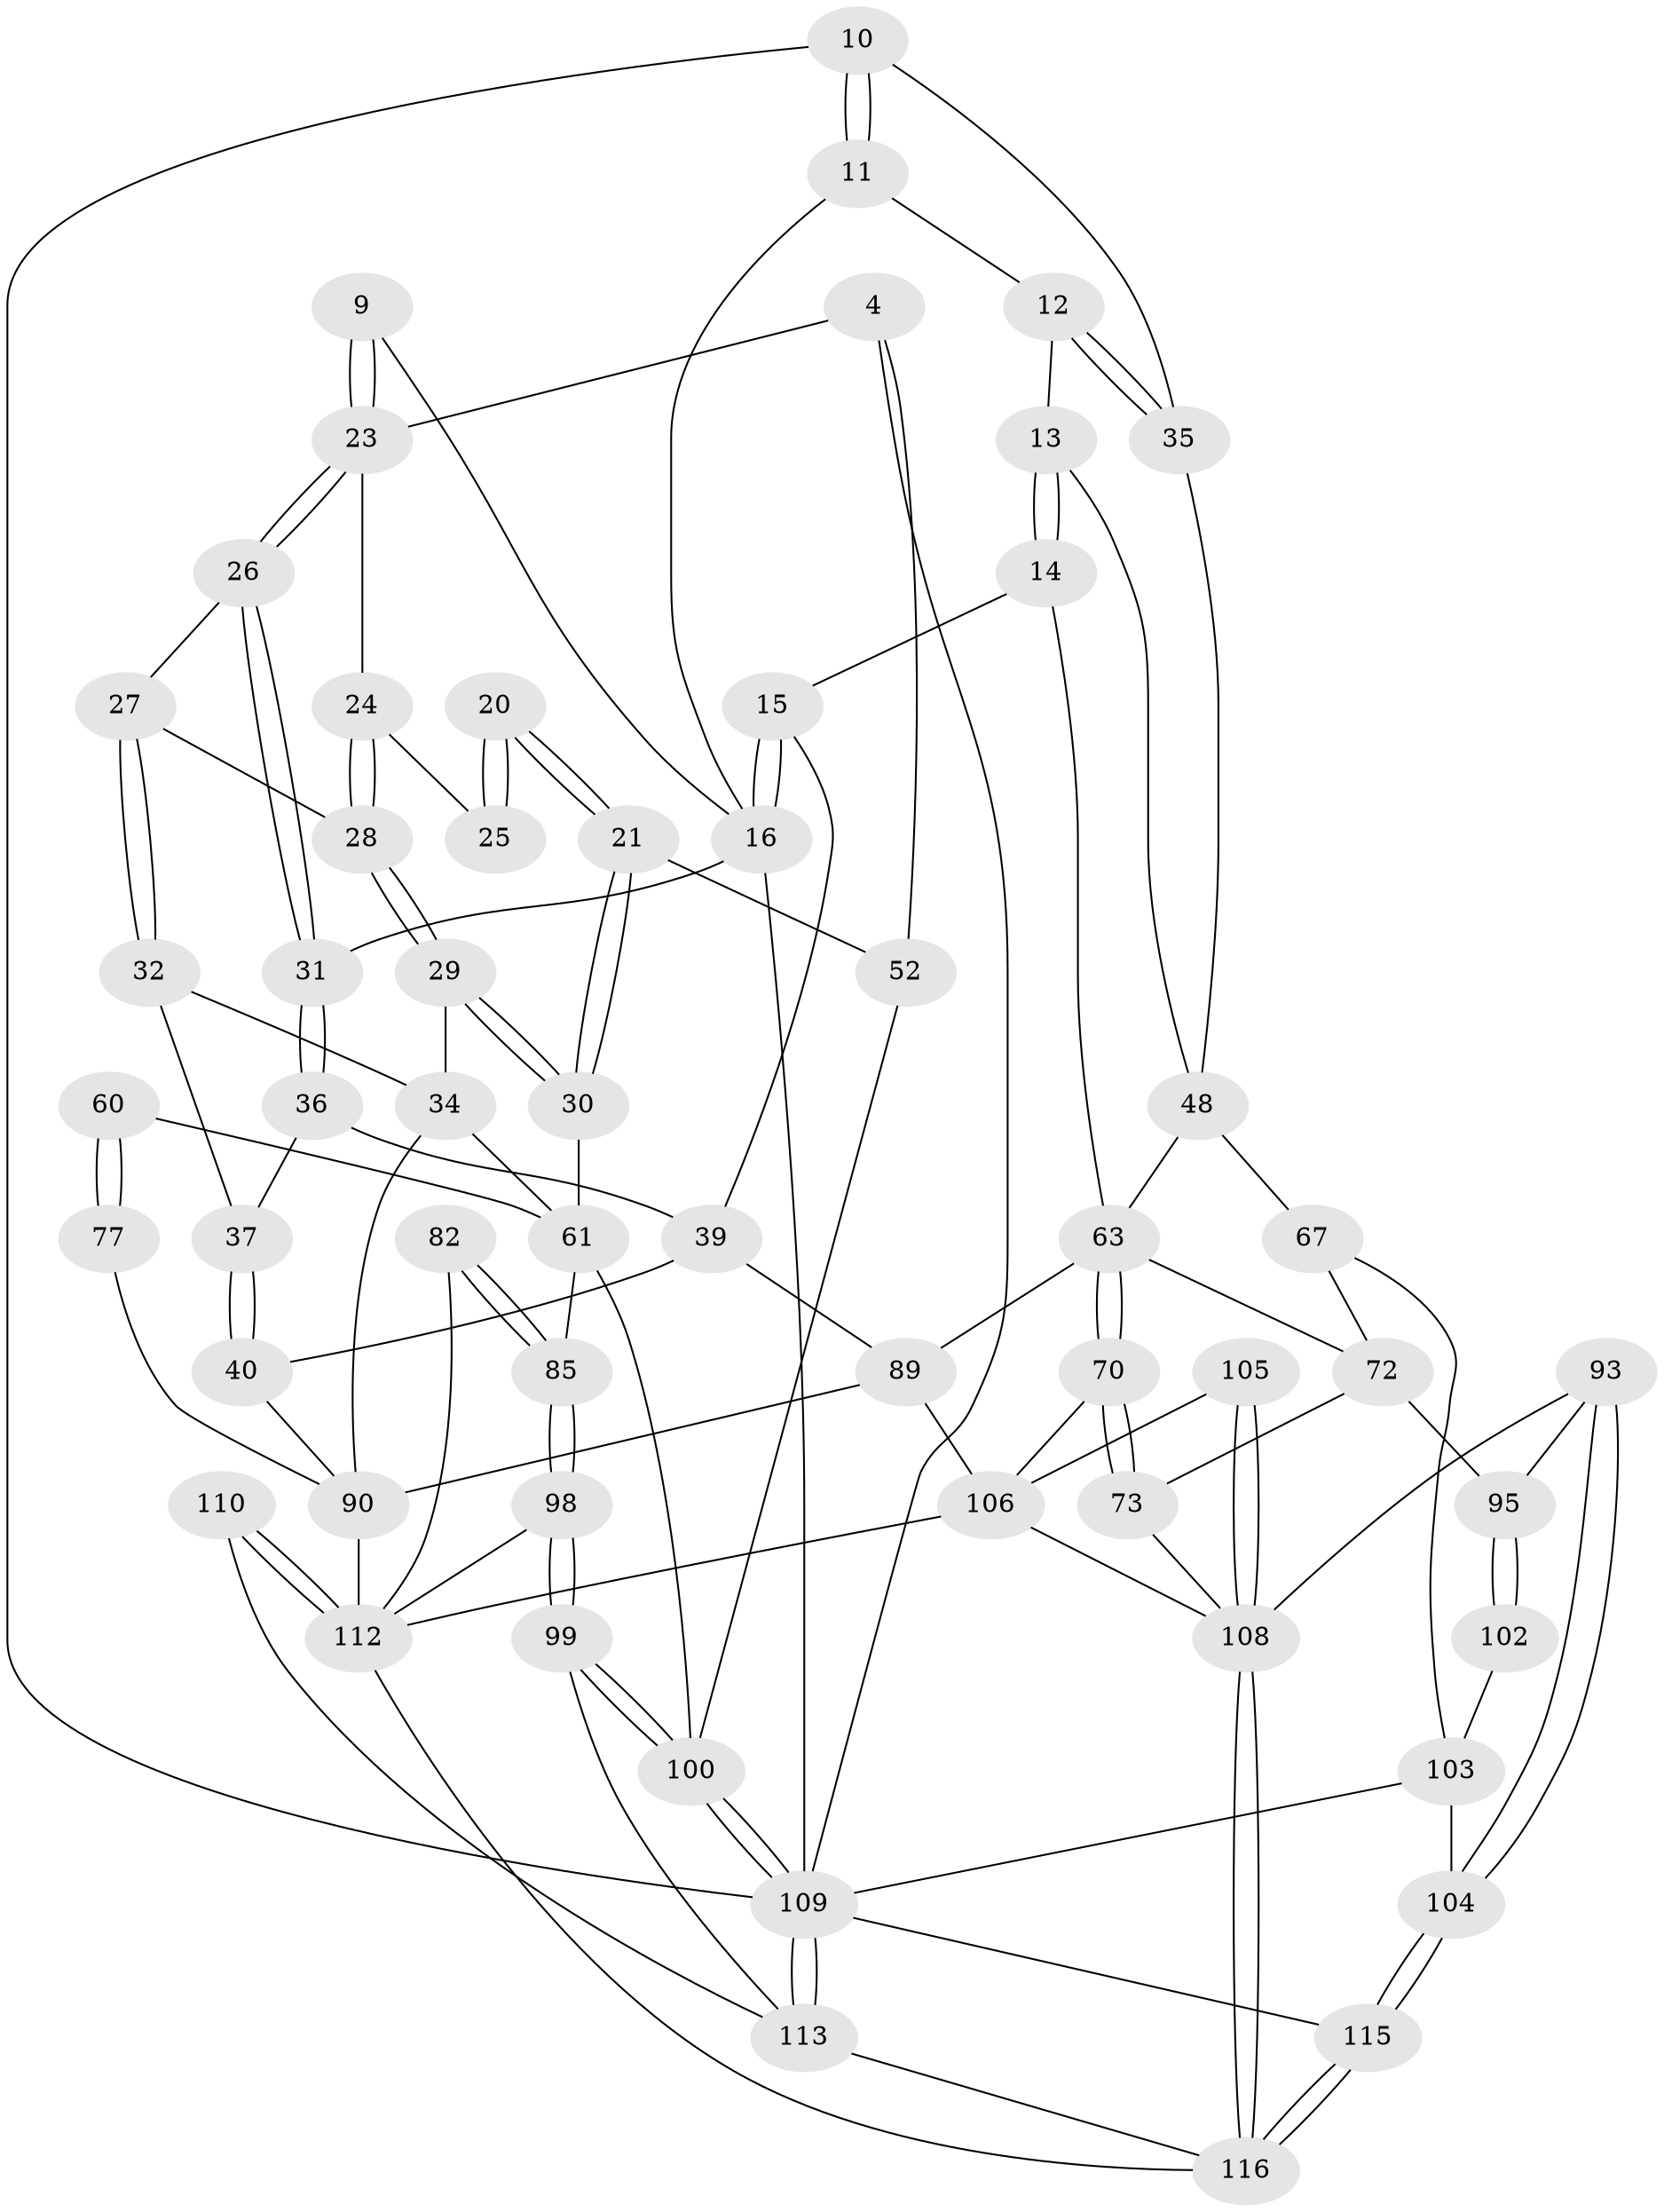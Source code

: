 // original degree distribution, {3: 0.017241379310344827, 6: 0.21551724137931033, 4: 0.23275862068965517, 5: 0.5344827586206896}
// Generated by graph-tools (version 1.1) at 2025/04/03/04/25 22:04:33]
// undirected, 58 vertices, 129 edges
graph export_dot {
graph [start="1"]
  node [color=gray90,style=filled];
  4 [pos="+0.23119607629013184+0",super="+3"];
  9 [pos="+0.592476096239349+0.08418795730239219"];
  10 [pos="+1+0"];
  11 [pos="+0.7406579417726712+0.08333667969147646"];
  12 [pos="+0.844093224670836+0.2034070674011755"];
  13 [pos="+0.7884146213454655+0.2601566025977108"];
  14 [pos="+0.7789330577625903+0.2647309292445398"];
  15 [pos="+0.6799554032337577+0.26091068802083617"];
  16 [pos="+0.6457251217696407+0.1914220590868153",super="+8"];
  20 [pos="+0.10191217301039429+0.22049782815561872"];
  21 [pos="+0.055850757507728534+0.24943764340454136"];
  23 [pos="+0.395782442822563+0.106167389556614",super="+17+6"];
  24 [pos="+0.23799780707522777+0.1889394618122187",super="+18"];
  25 [pos="+0.19645041651729037+0.19385558850069068",super="+19"];
  26 [pos="+0.4088140126251744+0.18546898533491873"];
  27 [pos="+0.35884382336730986+0.22913053955081755"];
  28 [pos="+0.25542551232215+0.24783173273997097"];
  29 [pos="+0.22388336874717424+0.27539001694666343"];
  30 [pos="+0.08741136391117339+0.27924237968715054"];
  31 [pos="+0.4179211856892493+0.19419549981106551"];
  32 [pos="+0.3198278450664476+0.3467810771669282"];
  34 [pos="+0.28219245957512806+0.3565640035340909",super="+33"];
  35 [pos="+1+0"];
  36 [pos="+0.4429784891821457+0.24146005370623957"];
  37 [pos="+0.3875612037625477+0.3560053975297437"];
  39 [pos="+0.5691987957274144+0.40335519750822774",super="+38"];
  40 [pos="+0.45628712758997614+0.42945980635506187"];
  48 [pos="+0.9549680382849652+0.42120065117163663",super="+43+42"];
  52 [pos="+0+0.22085314391908484",super="+22"];
  60 [pos="+0.171568434202884+0.5103921161935493",super="+59"];
  61 [pos="+0.15476515377925898+0.5153900564841172",super="+54+55+57"];
  63 [pos="+0.816331898956401+0.4494467028356905",super="+45+62"];
  67 [pos="+1+0.6069421161055879",super="+49"];
  70 [pos="+0.7116513300686615+0.5369035848074643"];
  72 [pos="+0.8013147171103647+0.6151486651436968",super="+69+68"];
  73 [pos="+0.7467504157198802+0.5780970076011087"];
  77 [pos="+0.2456929188796259+0.6151557687426231",super="+58"];
  82 [pos="+0.22872177633644478+0.6804225111159435"];
  85 [pos="+0.1291169525069729+0.6970643356392446",super="+79+78"];
  89 [pos="+0.44359869718296097+0.6628735973757897",super="+75"];
  90 [pos="+0.3551414946879356+0.7422955163755015",super="+83+76"];
  93 [pos="+0.7609965795343461+0.8115715531082528"];
  95 [pos="+0.8876894164726831+0.7150859023172327",super="+92"];
  98 [pos="+0.08923094052399552+0.7276323031883696"];
  99 [pos="+0.02064314562569638+0.7500260356588536"];
  100 [pos="+0+0.7850821225479392",super="+56"];
  102 [pos="+0.9167776441282708+0.8246322584013501"];
  103 [pos="+0.8633082924717583+0.8584698448532969",super="+66"];
  104 [pos="+0.8132489726941126+0.8736183069406721"];
  105 [pos="+0.6097145801072745+0.8894685072642166"];
  106 [pos="+0.4684140810192486+0.8374431164611477",super="+91+88"];
  108 [pos="+0.6100802775408847+0.8897151004444167",super="+94+87"];
  109 [pos="+0+1",super="+64"];
  110 [pos="+0.18416262234124367+0.8582061833372688"];
  112 [pos="+0.3547788988485082+0.972523667611142",super="+107+101"];
  113 [pos="+0+1",super="+111"];
  115 [pos="+0.7737840999831916+1"];
  116 [pos="+0.650745293564577+1",super="+114"];
  4 -- 109 [weight=2];
  4 -- 52 [weight=2];
  4 -- 23;
  9 -- 23 [weight=2];
  9 -- 23;
  9 -- 16;
  10 -- 11;
  10 -- 11;
  10 -- 35;
  10 -- 109;
  11 -- 12;
  11 -- 16;
  12 -- 13;
  12 -- 35;
  12 -- 35;
  13 -- 14;
  13 -- 14;
  13 -- 48;
  14 -- 15;
  14 -- 63;
  15 -- 16;
  15 -- 16;
  15 -- 39;
  16 -- 31;
  16 -- 109;
  20 -- 21;
  20 -- 21;
  20 -- 25 [weight=2];
  20 -- 25;
  21 -- 30;
  21 -- 30;
  21 -- 52;
  23 -- 26;
  23 -- 26;
  23 -- 24;
  24 -- 25 [weight=2];
  24 -- 28;
  24 -- 28;
  26 -- 27;
  26 -- 31;
  26 -- 31;
  27 -- 28;
  27 -- 32;
  27 -- 32;
  28 -- 29;
  28 -- 29;
  29 -- 30;
  29 -- 30;
  29 -- 34;
  30 -- 61;
  31 -- 36;
  31 -- 36;
  32 -- 37;
  32 -- 34;
  34 -- 61;
  34 -- 90;
  35 -- 48;
  36 -- 37;
  36 -- 39;
  37 -- 40;
  37 -- 40;
  39 -- 40;
  39 -- 89;
  40 -- 90;
  48 -- 67 [weight=2];
  48 -- 63 [weight=2];
  52 -- 100;
  60 -- 61 [weight=2];
  60 -- 77 [weight=2];
  60 -- 77;
  61 -- 85 [weight=2];
  61 -- 100;
  63 -- 70;
  63 -- 70;
  63 -- 72;
  63 -- 89;
  67 -- 103;
  67 -- 72;
  70 -- 73;
  70 -- 73;
  70 -- 106;
  72 -- 73;
  72 -- 95 [weight=2];
  73 -- 108;
  77 -- 90 [weight=2];
  82 -- 85 [weight=2];
  82 -- 85;
  82 -- 112;
  85 -- 98;
  85 -- 98;
  89 -- 90 [weight=2];
  89 -- 106 [weight=3];
  90 -- 112 [weight=2];
  93 -- 104;
  93 -- 104;
  93 -- 95;
  93 -- 108;
  95 -- 102;
  95 -- 102;
  98 -- 99;
  98 -- 99;
  98 -- 112;
  99 -- 100;
  99 -- 100;
  99 -- 113;
  100 -- 109;
  100 -- 109;
  102 -- 103 [weight=2];
  103 -- 104;
  103 -- 109;
  104 -- 115;
  104 -- 115;
  105 -- 106;
  105 -- 108 [weight=2];
  105 -- 108;
  106 -- 112;
  106 -- 108;
  108 -- 116;
  108 -- 116;
  109 -- 113;
  109 -- 113;
  109 -- 115;
  110 -- 112 [weight=2];
  110 -- 112;
  110 -- 113;
  112 -- 116;
  113 -- 116;
  115 -- 116;
  115 -- 116;
}
